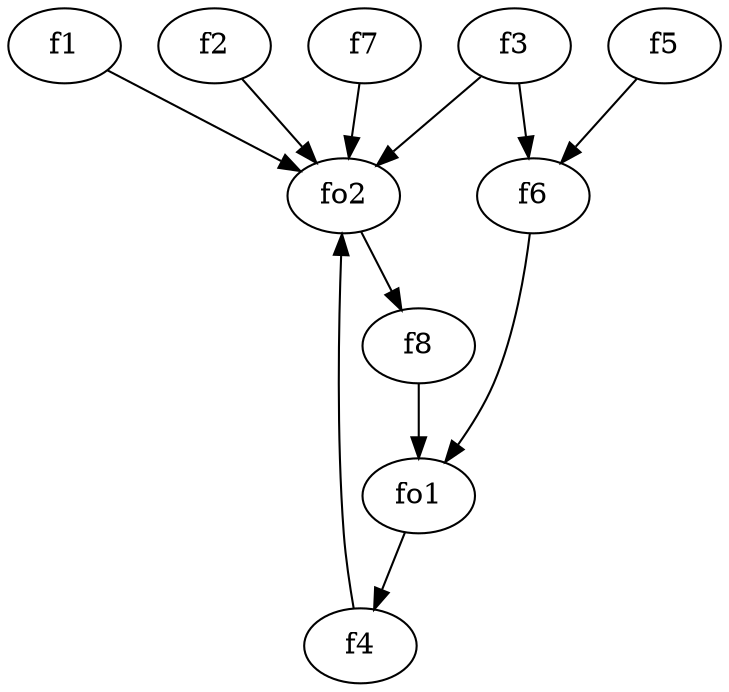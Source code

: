 strict digraph  {
f1;
f2;
f3;
f4;
f5;
f6;
f7;
f8;
fo1;
fo2;
f1 -> fo2  [weight=2];
f2 -> fo2  [weight=2];
f3 -> fo2  [weight=2];
f3 -> f6  [weight=2];
f4 -> fo2  [weight=2];
f5 -> f6  [weight=2];
f6 -> fo1  [weight=2];
f7 -> fo2  [weight=2];
f8 -> fo1  [weight=2];
fo1 -> f4  [weight=2];
fo2 -> f8  [weight=2];
}
